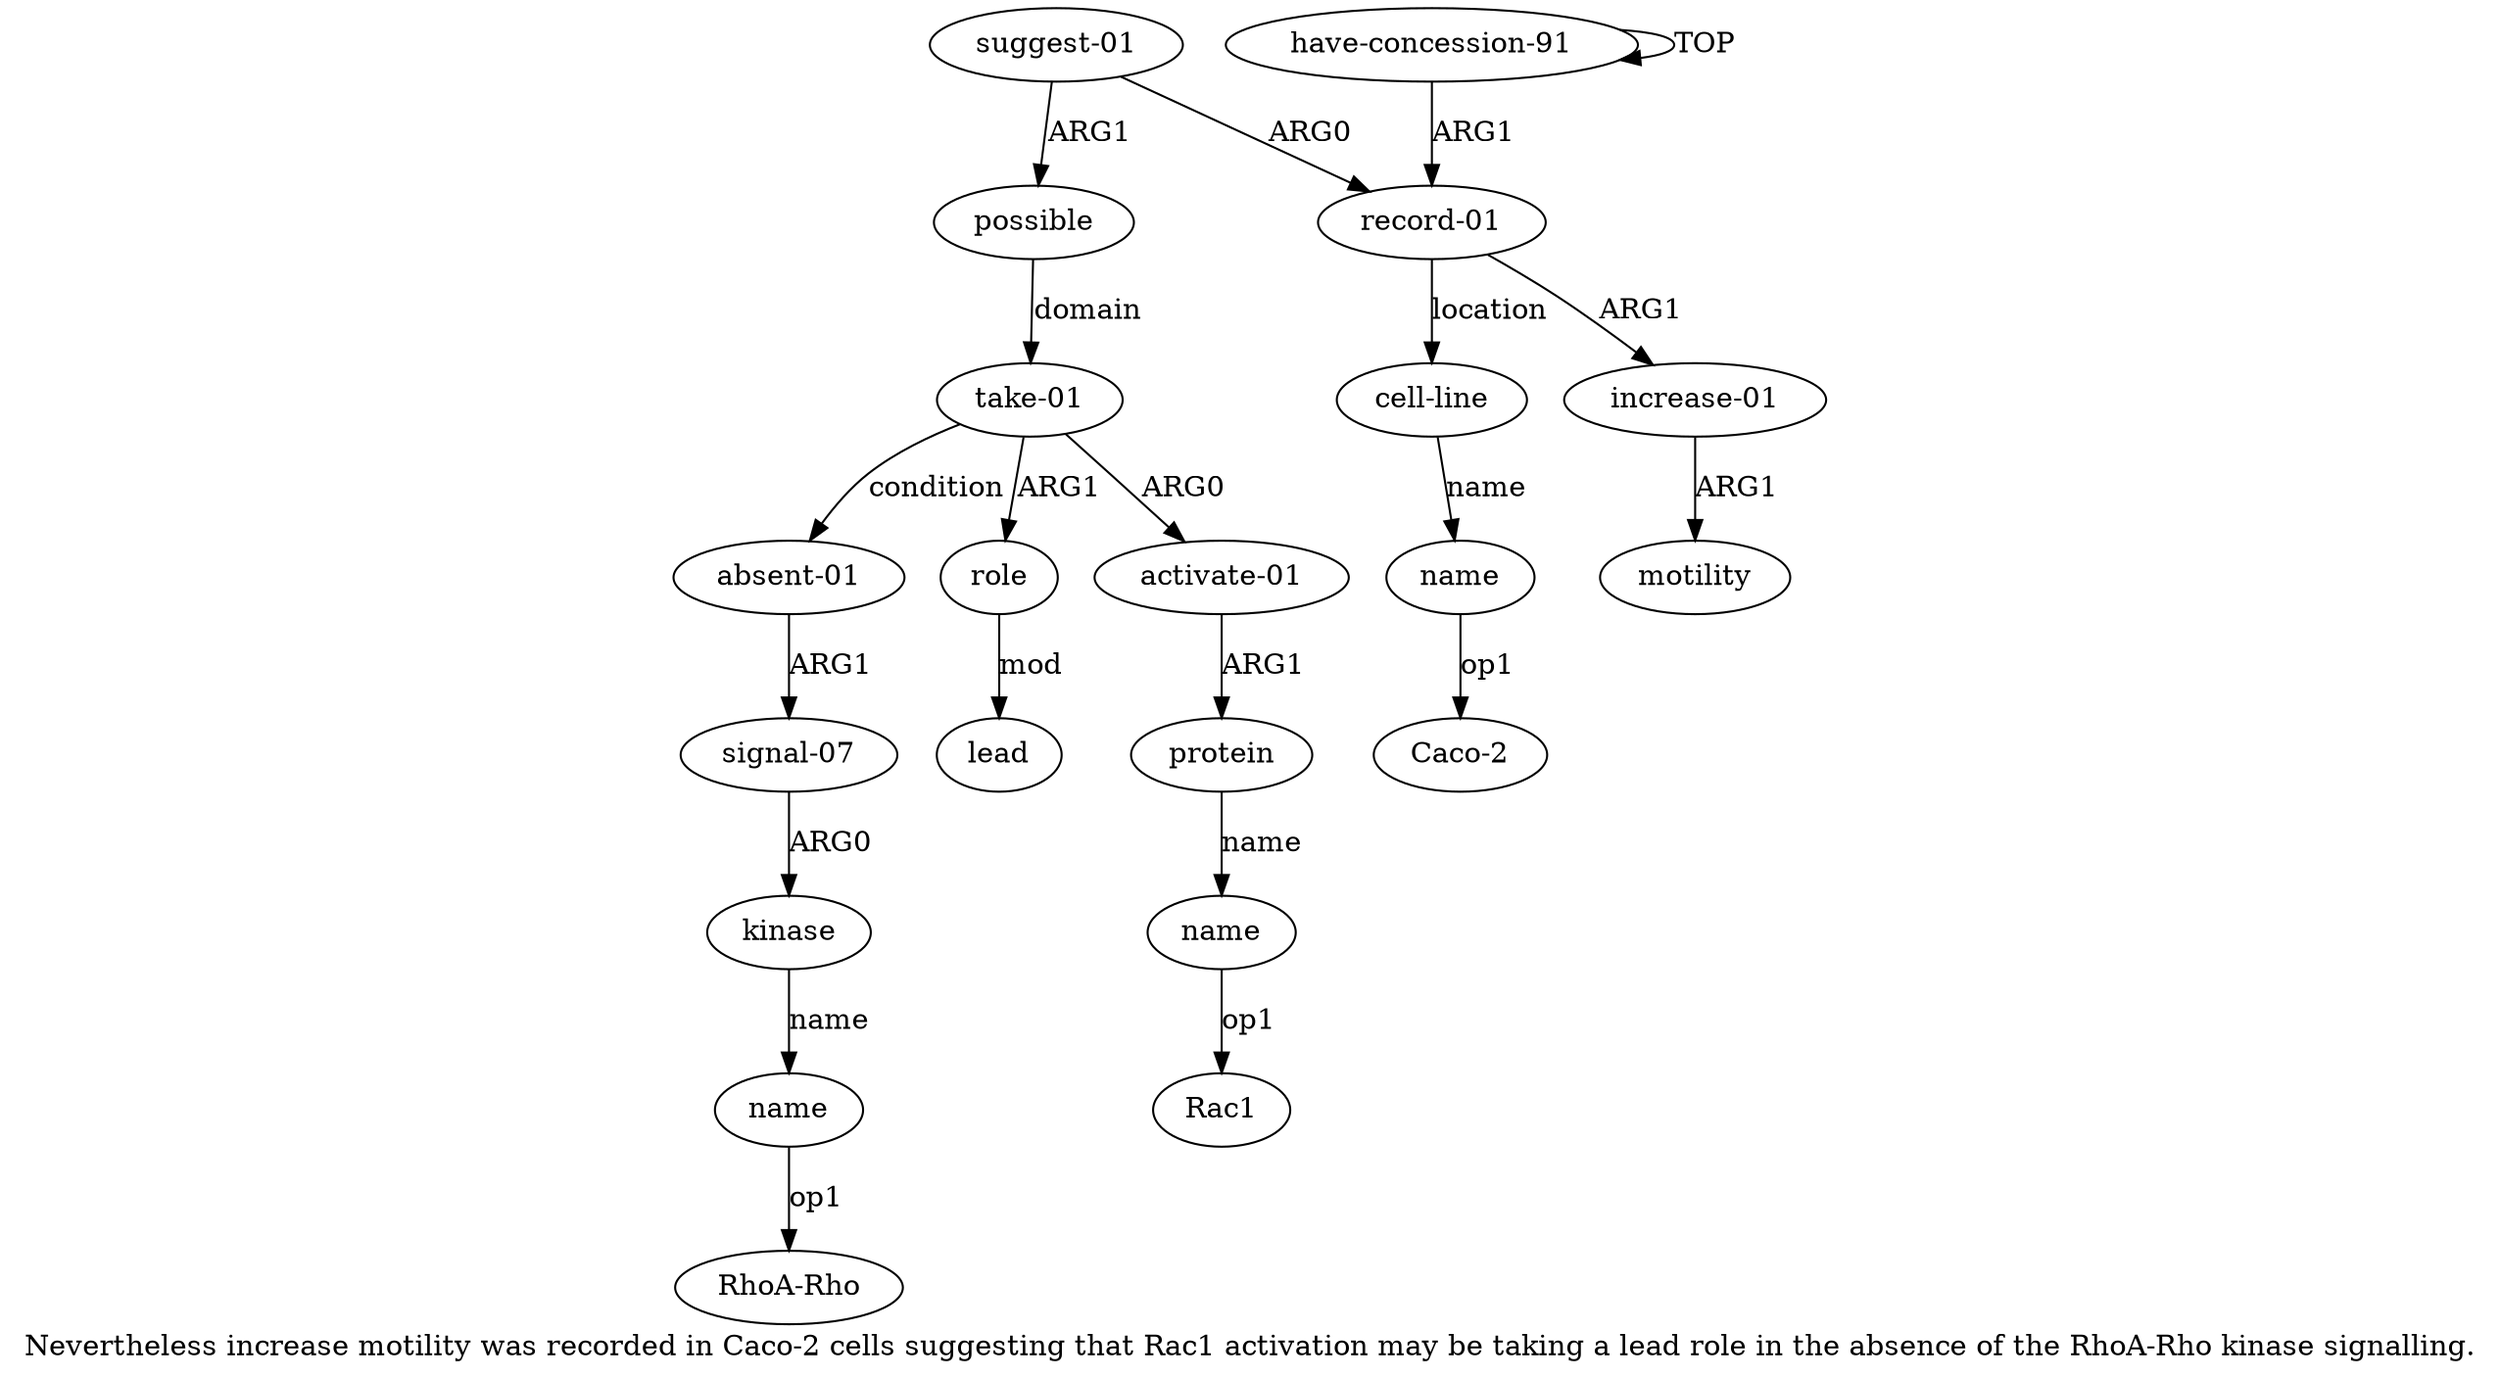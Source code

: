 digraph  {
	graph [label="Nevertheless increase motility was recorded in Caco-2 cells suggesting that Rac1 activation may be taking a lead role in the absence \
of the RhoA-Rho kinase signalling."];
	node [label="\N"];
	a15	 [color=black,
		gold_ind=15,
		gold_label="signal-07",
		label="signal-07",
		test_ind=15,
		test_label="signal-07"];
	a16	 [color=black,
		gold_ind=16,
		gold_label=kinase,
		label=kinase,
		test_ind=16,
		test_label=kinase];
	a15 -> a16 [key=0,
	color=black,
	gold_label=ARG0,
	label=ARG0,
	test_label=ARG0];
a14 [color=black,
	gold_ind=14,
	gold_label="absent-01",
	label="absent-01",
	test_ind=14,
	test_label="absent-01"];
a14 -> a15 [key=0,
color=black,
gold_label=ARG1,
label=ARG1,
test_label=ARG1];
a17 [color=black,
gold_ind=17,
gold_label=name,
label=name,
test_ind=17,
test_label=name];
"a17 RhoA-Rho" [color=black,
gold_ind=-1,
gold_label="RhoA-Rho",
label="RhoA-Rho",
test_ind=-1,
test_label="RhoA-Rho"];
a17 -> "a17 RhoA-Rho" [key=0,
color=black,
gold_label=op1,
label=op1,
test_label=op1];
a16 -> a17 [key=0,
color=black,
gold_label=name,
label=name,
test_label=name];
a11 [color=black,
gold_ind=11,
gold_label=name,
label=name,
test_ind=11,
test_label=name];
"a11 Rac1" [color=black,
gold_ind=-1,
gold_label=Rac1,
label=Rac1,
test_ind=-1,
test_label=Rac1];
a11 -> "a11 Rac1" [key=0,
color=black,
gold_label=op1,
label=op1,
test_label=op1];
a10 [color=black,
gold_ind=10,
gold_label=protein,
label=protein,
test_ind=10,
test_label=protein];
a10 -> a11 [key=0,
color=black,
gold_label=name,
label=name,
test_label=name];
a13 [color=black,
gold_ind=13,
gold_label=lead,
label=lead,
test_ind=13,
test_label=lead];
a12 [color=black,
gold_ind=12,
gold_label=role,
label=role,
test_ind=12,
test_label=role];
a12 -> a13 [key=0,
color=black,
gold_label=mod,
label=mod,
test_label=mod];
"a5 Caco-2" [color=black,
gold_ind=-1,
gold_label="Caco-2",
label="Caco-2",
test_ind=-1,
test_label="Caco-2"];
a1 [color=black,
gold_ind=1,
gold_label="record-01",
label="record-01",
test_ind=1,
test_label="record-01"];
a2 [color=black,
gold_ind=2,
gold_label="increase-01",
label="increase-01",
test_ind=2,
test_label="increase-01"];
a1 -> a2 [key=0,
color=black,
gold_label=ARG1,
label=ARG1,
test_label=ARG1];
a4 [color=black,
gold_ind=4,
gold_label="cell-line",
label="cell-line",
test_ind=4,
test_label="cell-line"];
a1 -> a4 [key=0,
color=black,
gold_label=location,
label=location,
test_label=location];
a0 [color=black,
gold_ind=0,
gold_label="have-concession-91",
label="have-concession-91",
test_ind=0,
test_label="have-concession-91"];
a0 -> a1 [key=0,
color=black,
gold_label=ARG1,
label=ARG1,
test_label=ARG1];
a0 -> a0 [key=0,
color=black,
gold_label=TOP,
label=TOP,
test_label=TOP];
a3 [color=black,
gold_ind=3,
gold_label=motility,
label=motility,
test_ind=3,
test_label=motility];
a2 -> a3 [key=0,
color=black,
gold_label=ARG1,
label=ARG1,
test_label=ARG1];
a5 [color=black,
gold_ind=5,
gold_label=name,
label=name,
test_ind=5,
test_label=name];
a5 -> "a5 Caco-2" [key=0,
color=black,
gold_label=op1,
label=op1,
test_label=op1];
a4 -> a5 [key=0,
color=black,
gold_label=name,
label=name,
test_label=name];
a7 [color=black,
gold_ind=7,
gold_label=possible,
label=possible,
test_ind=7,
test_label=possible];
a8 [color=black,
gold_ind=8,
gold_label="take-01",
label="take-01",
test_ind=8,
test_label="take-01"];
a7 -> a8 [key=0,
color=black,
gold_label=domain,
label=domain,
test_label=domain];
a6 [color=black,
gold_ind=6,
gold_label="suggest-01",
label="suggest-01",
test_ind=6,
test_label="suggest-01"];
a6 -> a1 [key=0,
color=black,
gold_label=ARG0,
label=ARG0,
test_label=ARG0];
a6 -> a7 [key=0,
color=black,
gold_label=ARG1,
label=ARG1,
test_label=ARG1];
a9 [color=black,
gold_ind=9,
gold_label="activate-01",
label="activate-01",
test_ind=9,
test_label="activate-01"];
a9 -> a10 [key=0,
color=black,
gold_label=ARG1,
label=ARG1,
test_label=ARG1];
a8 -> a14 [key=0,
color=black,
gold_label=condition,
label=condition,
test_label=condition];
a8 -> a12 [key=0,
color=black,
gold_label=ARG1,
label=ARG1,
test_label=ARG1];
a8 -> a9 [key=0,
color=black,
gold_label=ARG0,
label=ARG0,
test_label=ARG0];
}
